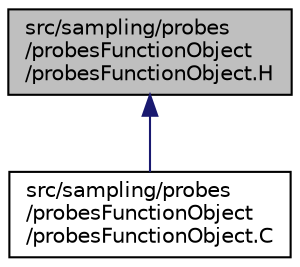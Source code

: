 digraph "src/sampling/probes/probesFunctionObject/probesFunctionObject.H"
{
  bgcolor="transparent";
  edge [fontname="Helvetica",fontsize="10",labelfontname="Helvetica",labelfontsize="10"];
  node [fontname="Helvetica",fontsize="10",shape=record];
  Node1 [label="src/sampling/probes\l/probesFunctionObject\l/probesFunctionObject.H",height=0.2,width=0.4,color="black", fillcolor="grey75", style="filled", fontcolor="black"];
  Node1 -> Node2 [dir="back",color="midnightblue",fontsize="10",style="solid",fontname="Helvetica"];
  Node2 [label="src/sampling/probes\l/probesFunctionObject\l/probesFunctionObject.C",height=0.2,width=0.4,color="black",URL="$a09907.html"];
}
